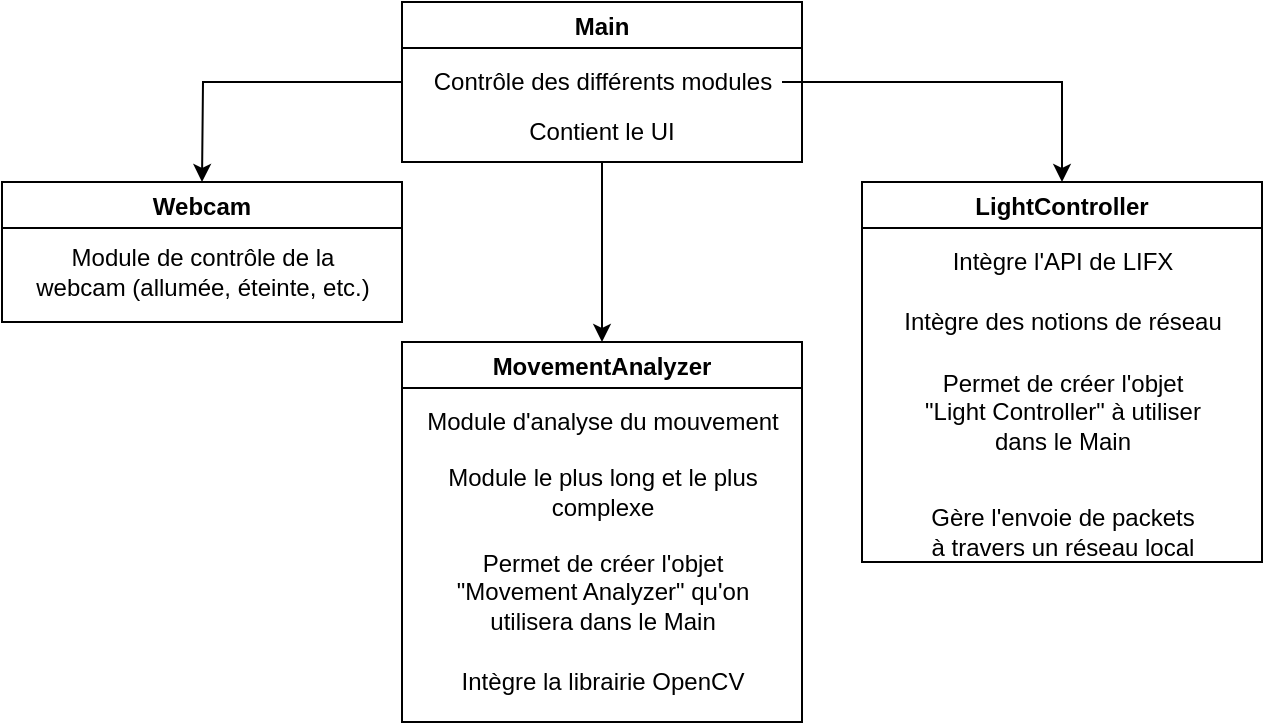 <mxfile version="15.6.8" type="github"><diagram id="8wQjF-_wyhLF4E3nh7Iq" name="Page-1"><mxGraphModel dx="782" dy="514" grid="1" gridSize="10" guides="1" tooltips="1" connect="1" arrows="1" fold="1" page="1" pageScale="1" pageWidth="827" pageHeight="1169" math="0" shadow="0"><root><mxCell id="0"/><mxCell id="1" parent="0"/><mxCell id="30to3Vy6EegckWAvz_Lj-6" style="edgeStyle=orthogonalEdgeStyle;rounded=0;orthogonalLoop=1;jettySize=auto;html=1;" edge="1" parent="1" source="30to3Vy6EegckWAvz_Lj-1"><mxGeometry relative="1" as="geometry"><mxPoint x="200" y="260" as="targetPoint"/></mxGeometry></mxCell><mxCell id="30to3Vy6EegckWAvz_Lj-13" style="edgeStyle=orthogonalEdgeStyle;rounded=0;orthogonalLoop=1;jettySize=auto;html=1;entryX=0.5;entryY=0;entryDx=0;entryDy=0;" edge="1" parent="1" source="30to3Vy6EegckWAvz_Lj-1" target="30to3Vy6EegckWAvz_Lj-8"><mxGeometry relative="1" as="geometry"/></mxCell><mxCell id="30to3Vy6EegckWAvz_Lj-1" value="Main" style="swimlane;" vertex="1" parent="1"><mxGeometry x="300" y="170" width="200" height="80" as="geometry"/></mxCell><mxCell id="30to3Vy6EegckWAvz_Lj-2" value="Contrôle des différents modules" style="text;html=1;align=center;verticalAlign=middle;resizable=0;points=[];autosize=1;strokeColor=none;fillColor=none;" vertex="1" parent="30to3Vy6EegckWAvz_Lj-1"><mxGeometry x="10" y="30" width="180" height="20" as="geometry"/></mxCell><mxCell id="30to3Vy6EegckWAvz_Lj-3" value="Contient le UI" style="text;html=1;strokeColor=none;fillColor=none;align=center;verticalAlign=middle;whiteSpace=wrap;rounded=0;" vertex="1" parent="30to3Vy6EegckWAvz_Lj-1"><mxGeometry x="60" y="50" width="80" height="30" as="geometry"/></mxCell><mxCell id="30to3Vy6EegckWAvz_Lj-4" value="Webcam" style="swimlane;" vertex="1" parent="1"><mxGeometry x="100" y="260" width="200" height="70" as="geometry"/></mxCell><mxCell id="30to3Vy6EegckWAvz_Lj-5" value="Module de contrôle de la&lt;br&gt;webcam (allumée, éteinte, etc.)" style="text;html=1;align=center;verticalAlign=middle;resizable=0;points=[];autosize=1;strokeColor=none;fillColor=none;" vertex="1" parent="30to3Vy6EegckWAvz_Lj-4"><mxGeometry x="10" y="30" width="180" height="30" as="geometry"/></mxCell><mxCell id="30to3Vy6EegckWAvz_Lj-8" value="MovementAnalyzer" style="swimlane;" vertex="1" parent="1"><mxGeometry x="300" y="340" width="200" height="190" as="geometry"/></mxCell><mxCell id="30to3Vy6EegckWAvz_Lj-9" value="Module d'analyse du mouvement" style="text;html=1;align=center;verticalAlign=middle;resizable=0;points=[];autosize=1;strokeColor=none;fillColor=none;" vertex="1" parent="30to3Vy6EegckWAvz_Lj-8"><mxGeometry x="5" y="30" width="190" height="20" as="geometry"/></mxCell><mxCell id="30to3Vy6EegckWAvz_Lj-10" value="Module le plus long et le plus&lt;br&gt;complexe" style="text;html=1;align=center;verticalAlign=middle;resizable=0;points=[];autosize=1;strokeColor=none;fillColor=none;" vertex="1" parent="30to3Vy6EegckWAvz_Lj-8"><mxGeometry x="15" y="60" width="170" height="30" as="geometry"/></mxCell><mxCell id="30to3Vy6EegckWAvz_Lj-11" value="Permet de créer l'objet&lt;br&gt;&quot;Movement Analyzer&quot; qu'on&lt;br&gt;utilisera dans le Main" style="text;html=1;align=center;verticalAlign=middle;resizable=0;points=[];autosize=1;strokeColor=none;fillColor=none;" vertex="1" parent="30to3Vy6EegckWAvz_Lj-8"><mxGeometry x="20" y="100" width="160" height="50" as="geometry"/></mxCell><mxCell id="30to3Vy6EegckWAvz_Lj-12" value="Intègre la librairie OpenCV" style="text;html=1;align=center;verticalAlign=middle;resizable=0;points=[];autosize=1;strokeColor=none;fillColor=none;" vertex="1" parent="30to3Vy6EegckWAvz_Lj-8"><mxGeometry x="20" y="160" width="160" height="20" as="geometry"/></mxCell><mxCell id="30to3Vy6EegckWAvz_Lj-14" value="LightController" style="swimlane;" vertex="1" parent="1"><mxGeometry x="530" y="260" width="200" height="190" as="geometry"/></mxCell><mxCell id="30to3Vy6EegckWAvz_Lj-15" value="Intègre l'API de LIFX" style="text;html=1;align=center;verticalAlign=middle;resizable=0;points=[];autosize=1;strokeColor=none;fillColor=none;" vertex="1" parent="30to3Vy6EegckWAvz_Lj-14"><mxGeometry x="35" y="30" width="130" height="20" as="geometry"/></mxCell><mxCell id="30to3Vy6EegckWAvz_Lj-16" value="Intègre des notions de réseau" style="text;html=1;align=center;verticalAlign=middle;resizable=0;points=[];autosize=1;strokeColor=none;fillColor=none;" vertex="1" parent="30to3Vy6EegckWAvz_Lj-14"><mxGeometry x="15" y="60" width="170" height="20" as="geometry"/></mxCell><mxCell id="30to3Vy6EegckWAvz_Lj-17" value="Permet de créer l'objet&lt;br&gt;&quot;Light Controller&quot; à utiliser&lt;br&gt;dans le Main" style="text;html=1;align=center;verticalAlign=middle;resizable=0;points=[];autosize=1;strokeColor=none;fillColor=none;" vertex="1" parent="30to3Vy6EegckWAvz_Lj-14"><mxGeometry x="25" y="90" width="150" height="50" as="geometry"/></mxCell><mxCell id="30to3Vy6EegckWAvz_Lj-18" value="Gère l'envoie de packets&lt;br&gt;à travers un réseau local" style="text;html=1;align=center;verticalAlign=middle;resizable=0;points=[];autosize=1;strokeColor=none;fillColor=none;" vertex="1" parent="30to3Vy6EegckWAvz_Lj-14"><mxGeometry x="25" y="160" width="150" height="30" as="geometry"/></mxCell><mxCell id="30to3Vy6EegckWAvz_Lj-19" style="edgeStyle=orthogonalEdgeStyle;rounded=0;orthogonalLoop=1;jettySize=auto;html=1;entryX=0.5;entryY=0;entryDx=0;entryDy=0;" edge="1" parent="1" source="30to3Vy6EegckWAvz_Lj-2" target="30to3Vy6EegckWAvz_Lj-14"><mxGeometry relative="1" as="geometry"/></mxCell></root></mxGraphModel></diagram></mxfile>
